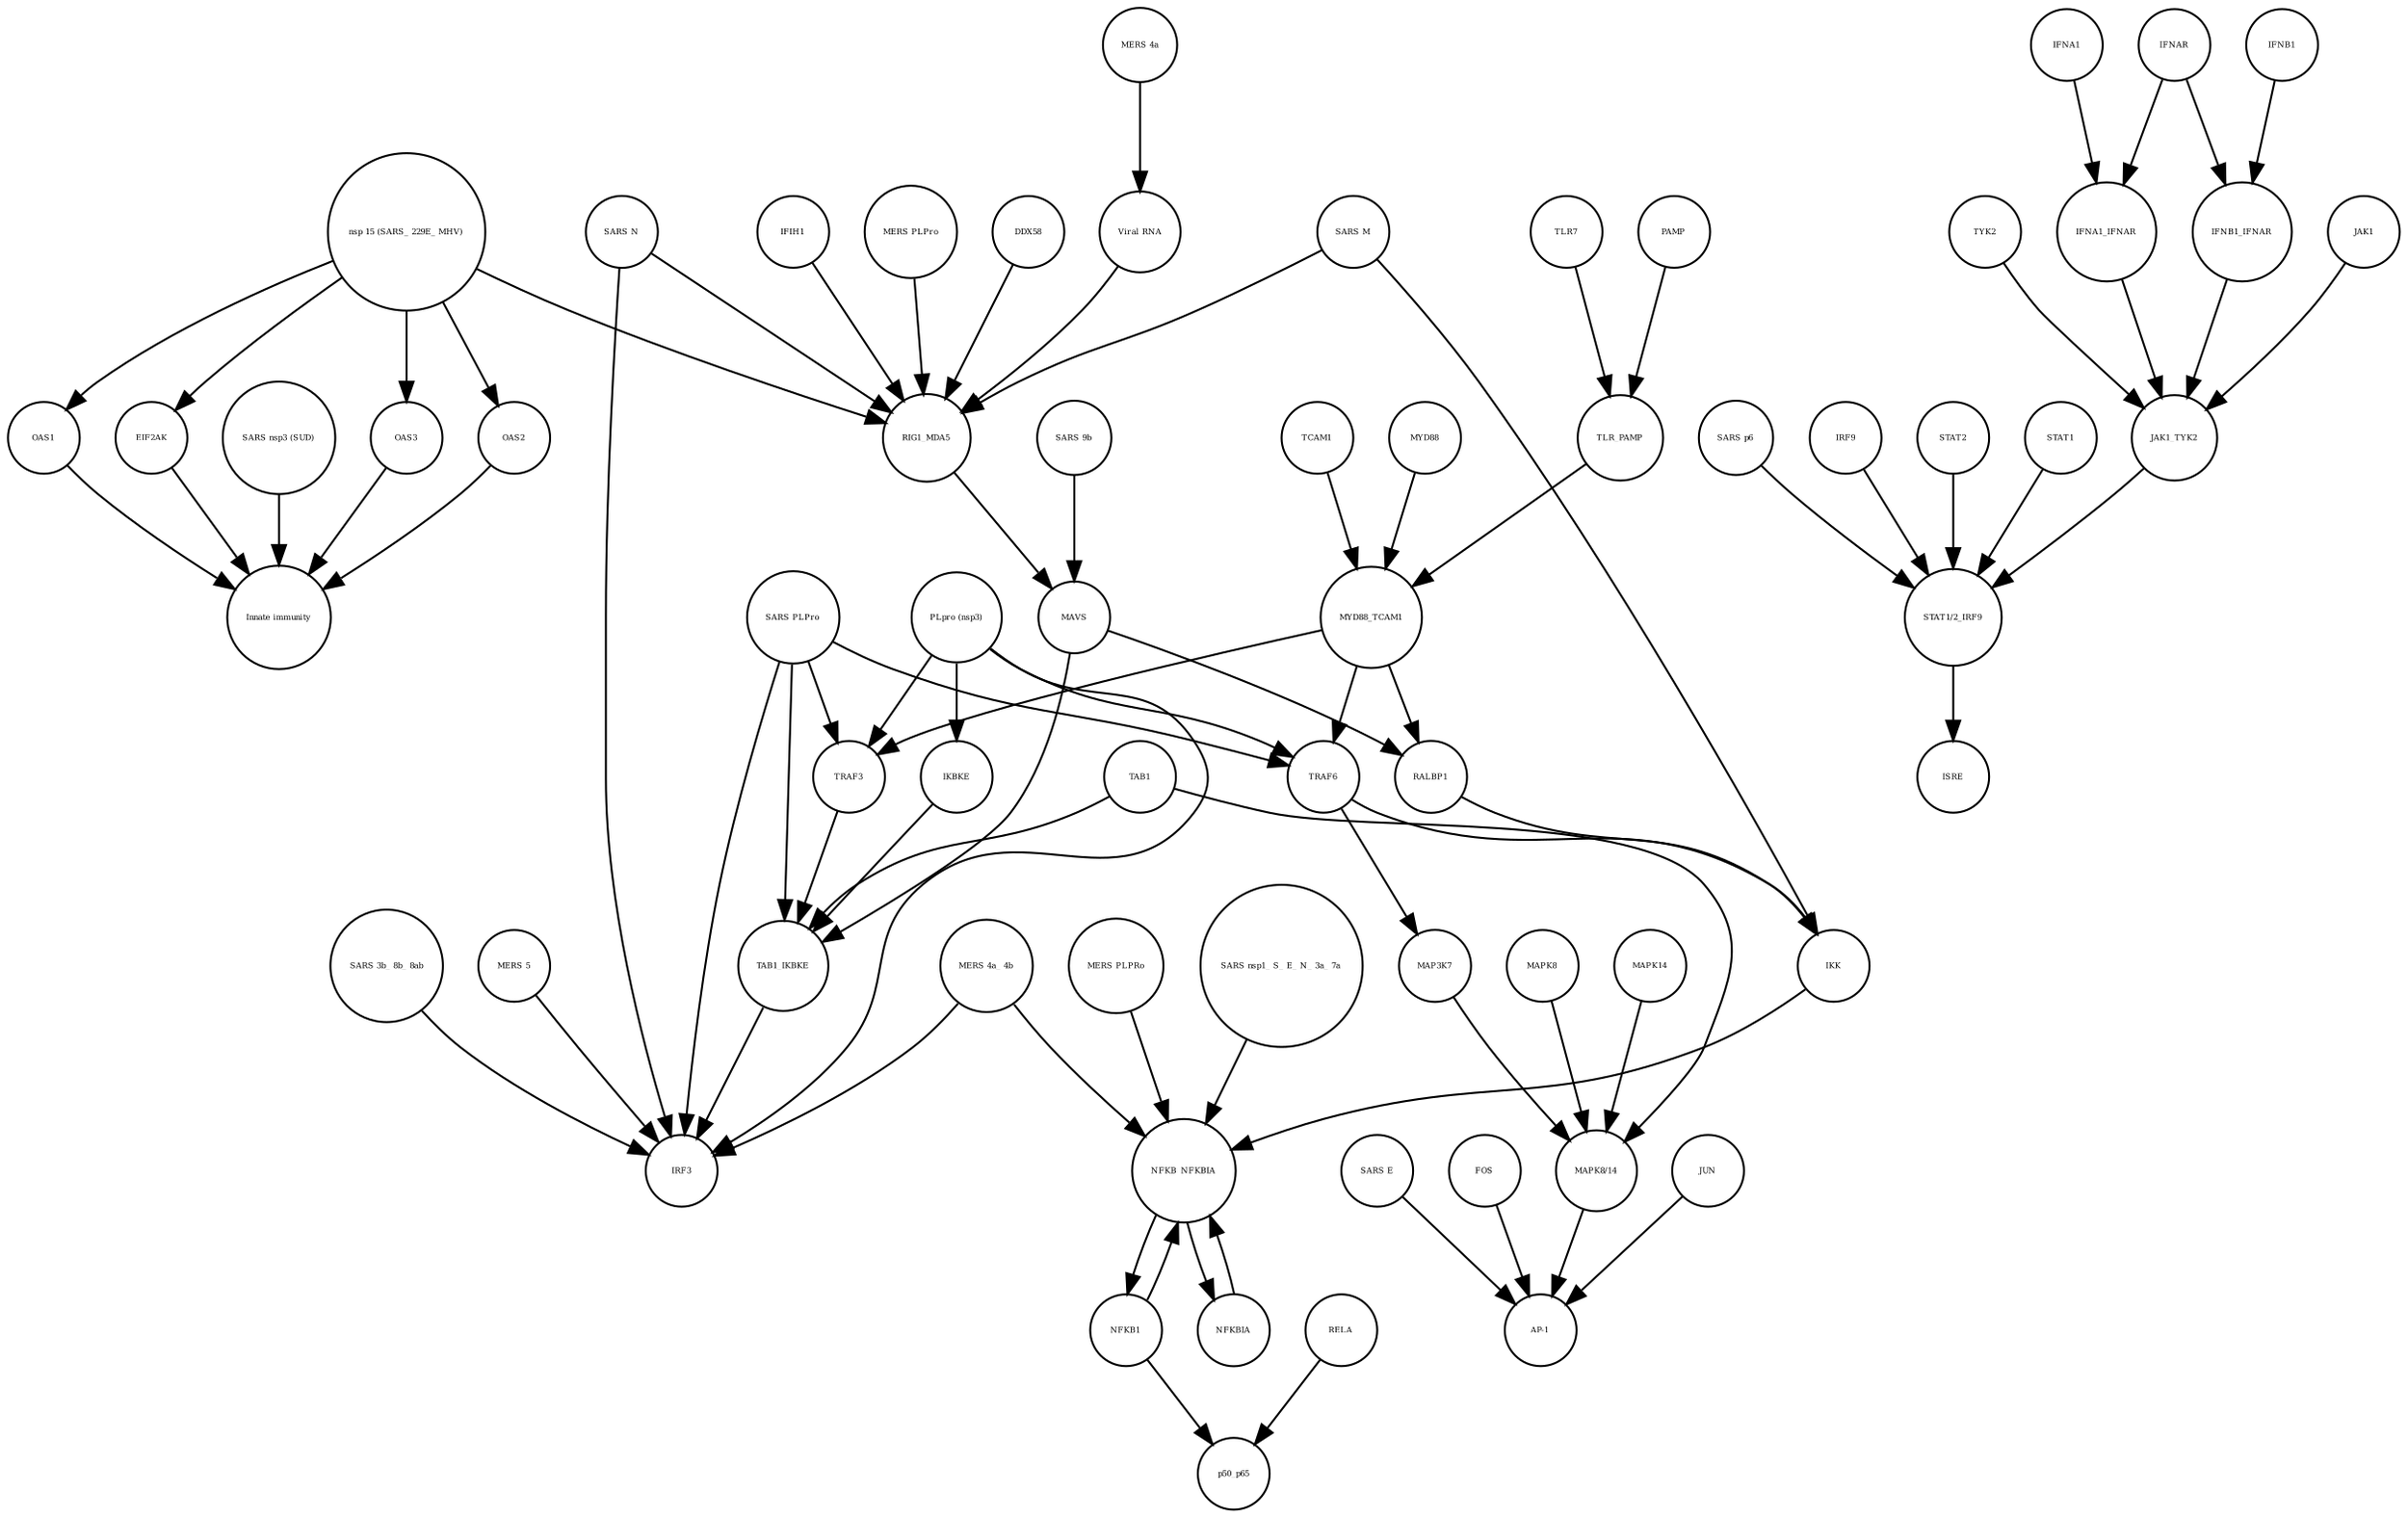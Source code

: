 strict digraph  {
OAS3 [annotation=urn_miriam_pubmed_31226023, bipartite=0, cls=macromolecule, fontsize=4, label=OAS3, shape=circle];
"Innate immunity" [annotation=urn_miriam_pubmed_31226023, bipartite=0, cls=phenotype, fontsize=4, label="Innate immunity", shape=circle];
OAS2 [annotation=urn_miriam_pubmed_31226023, bipartite=0, cls=macromolecule, fontsize=4, label=OAS2, shape=circle];
OAS1 [annotation=urn_miriam_pubmed_31226023, bipartite=0, cls=macromolecule, fontsize=4, label=OAS1, shape=circle];
EIF2AK [annotation=urn_miriam_pubmed_31226023, bipartite=0, cls=macromolecule, fontsize=4, label=EIF2AK, shape=circle];
"SARS nsp3 (SUD)" [annotation=urn_miriam_pubmed_31226023, bipartite=0, cls=macromolecule, fontsize=4, label="SARS nsp3 (SUD)", shape=circle];
TAB1 [annotation="", bipartite=0, cls=macromolecule, fontsize=4, label=TAB1, shape=circle];
JUN [annotation="", bipartite=0, cls=macromolecule, fontsize=4, label=JUN, shape=circle];
"STAT1/2_IRF9" [annotation=urn_miriam_pubmed_31226023, bipartite=0, cls=complex, fontsize=4, label="STAT1/2_IRF9", shape=circle];
TCAM1 [annotation="", bipartite=0, cls=macromolecule, fontsize=4, label=TCAM1, shape=circle];
MYD88 [annotation=urn_miriam_pubmed_31226023, bipartite=0, cls=macromolecule, fontsize=4, label=MYD88, shape=circle];
"Viral RNA" [annotation="", bipartite=0, cls="simple chemical", fontsize=4, label="Viral RNA", shape=circle];
MAP3K7 [annotation="", bipartite=0, cls=macromolecule, fontsize=4, label=MAP3K7, shape=circle];
PAMP [annotation="", bipartite=0, cls="simple chemical", fontsize=4, label=PAMP, shape=circle];
MAPK8 [annotation="", bipartite=0, cls=macromolecule, fontsize=4, label=MAPK8, shape=circle];
"SARS p6" [annotation=urn_miriam_pubmed_31226023, bipartite=0, cls=macromolecule, fontsize=4, label="SARS p6", shape=circle];
TRAF3 [annotation="", bipartite=0, cls=macromolecule, fontsize=4, label=TRAF3, shape=circle];
RALBP1 [annotation="", bipartite=0, cls=macromolecule, fontsize=4, label=RALBP1, shape=circle];
IRF3 [annotation="", bipartite=0, cls=macromolecule, fontsize=4, label=IRF3, shape=circle];
"SARS E" [annotation=urn_miriam_pubmed_31226023, bipartite=0, cls=macromolecule, fontsize=4, label="SARS E", shape=circle];
MAVS [annotation="", bipartite=0, cls=macromolecule, fontsize=4, label=MAVS, shape=circle];
FOS [annotation="", bipartite=0, cls=macromolecule, fontsize=4, label=FOS, shape=circle];
"MERS 5" [annotation="", bipartite=0, cls=macromolecule, fontsize=4, label="MERS 5", shape=circle];
"AP-1" [annotation="", bipartite=0, cls=complex, fontsize=4, label="AP-1", shape=circle];
IKK [annotation="", bipartite=0, cls=complex, fontsize=4, label=IKK, shape=circle];
p50_p65 [annotation="", bipartite=0, cls=complex, fontsize=4, label=p50_p65, shape=circle];
TYK2 [annotation=urn_miriam_pubmed_31226023, bipartite=0, cls=macromolecule, fontsize=4, label=TYK2, shape=circle];
"SARS N" [annotation="", bipartite=0, cls=macromolecule, fontsize=4, label="SARS N", shape=circle];
IFIH1 [annotation="", bipartite=0, cls=macromolecule, fontsize=4, label=IFIH1, shape=circle];
"nsp 15 (SARS_ 229E_ MHV)" [annotation=urn_miriam_pubmed_31226023, bipartite=0, cls=macromolecule, fontsize=4, label="nsp 15 (SARS_ 229E_ MHV)", shape=circle];
"SARS PLPro" [annotation=urn_miriam_pubmed_31226023, bipartite=0, cls=macromolecule, fontsize=4, label="SARS PLPro", shape=circle];
TLR7 [annotation="", bipartite=0, cls=macromolecule, fontsize=4, label=TLR7, shape=circle];
IFNA1 [annotation="urn_miriam_pubmed_17911435|urn_miriam_pubmed_24362405", bipartite=0, cls=macromolecule, fontsize=4, label=IFNA1, shape=circle];
"SARS M" [annotation=urn_miriam_pubmed_31226023, bipartite=0, cls=macromolecule, fontsize=4, label="SARS M", shape=circle];
"MAPK8/14" [annotation="", bipartite=0, cls=complex, fontsize=4, label="MAPK8/14", shape=circle];
TAB1_IKBKE [annotation="", bipartite=0, cls=complex, fontsize=4, label=TAB1_IKBKE, shape=circle];
RELA [annotation="", bipartite=0, cls=macromolecule, fontsize=4, label=RELA, shape=circle];
NFKB_NFKBIA [annotation="", bipartite=0, cls=complex, fontsize=4, label=NFKB_NFKBIA, shape=circle];
IRF9 [annotation=urn_miriam_pubmed_31226023, bipartite=0, cls=macromolecule, fontsize=4, label=IRF9, shape=circle];
"SARS 3b_ 8b_ 8ab" [annotation=urn_miriam_pubmed_31226023, bipartite=0, cls=macromolecule, fontsize=4, label="SARS 3b_ 8b_ 8ab", shape=circle];
STAT2 [annotation=urn_miriam_pubmed_31226023, bipartite=0, cls=macromolecule, fontsize=4, label=STAT2, shape=circle];
MYD88_TCAM1 [annotation="", bipartite=0, cls=complex, fontsize=4, label=MYD88_TCAM1, shape=circle];
"PLpro (nsp3)" [annotation="", bipartite=0, cls=macromolecule, fontsize=4, label="PLpro (nsp3)", shape=circle];
"SARS 9b" [annotation=urn_miriam_pubmed_31226023, bipartite=0, cls=macromolecule, fontsize=4, label="SARS 9b", shape=circle];
"MERS 4a" [annotation="", bipartite=0, cls=macromolecule, fontsize=4, label="MERS 4a", shape=circle];
"MERS 4a_ 4b" [annotation="", bipartite=0, cls=macromolecule, fontsize=4, label="MERS 4a_ 4b", shape=circle];
IFNB1 [annotation=urn_miriam_pubmed_24362405, bipartite=0, cls=macromolecule, fontsize=4, label=IFNB1, shape=circle];
IFNA1_IFNAR [annotation=urn_miriam_pubmed_31226023, bipartite=0, cls=complex, fontsize=4, label=IFNA1_IFNAR, shape=circle];
IKBKE [annotation="", bipartite=0, cls=macromolecule, fontsize=4, label=IKBKE, shape=circle];
"MERS PLPRo" [annotation="", bipartite=0, cls=macromolecule, fontsize=4, label="MERS PLPRo", shape=circle];
NFKB1 [annotation="", bipartite=0, cls=macromolecule, fontsize=4, label=NFKB1, shape=circle];
TLR_PAMP [annotation="", bipartite=0, cls=complex, fontsize=4, label=TLR_PAMP, shape=circle];
JAK1 [annotation=urn_miriam_pubmed_31226023, bipartite=0, cls=macromolecule, fontsize=4, label=JAK1, shape=circle];
"MERS PLPro" [annotation="", bipartite=0, cls=macromolecule, fontsize=4, label="MERS PLPro", shape=circle];
"SARS nsp1_ S_ E_ N_ 3a_ 7a" [annotation=urn_miriam_pubmed_31226023, bipartite=0, cls=macromolecule, fontsize=4, label="SARS nsp1_ S_ E_ N_ 3a_ 7a", shape=circle];
STAT1 [annotation=urn_miriam_pubmed_31226023, bipartite=0, cls=macromolecule, fontsize=4, label=STAT1, shape=circle];
DDX58 [annotation="", bipartite=0, cls=macromolecule, fontsize=4, label=DDX58, shape=circle];
JAK1_TYK2 [annotation=urn_miriam_pubmed_31226023, bipartite=0, cls=complex, fontsize=4, label=JAK1_TYK2, shape=circle];
NFKBIA [annotation="", bipartite=0, cls=macromolecule, fontsize=4, label=NFKBIA, shape=circle];
ISRE [annotation=urn_miriam_pubmed_31226023, bipartite=0, cls=complex, fontsize=4, label=ISRE, shape=circle];
IFNB1_IFNAR [annotation=urn_miriam_pubmed_31226023, bipartite=0, cls=complex, fontsize=4, label=IFNB1_IFNAR, shape=circle];
IFNAR [annotation=urn_miriam_pubmed_31226023, bipartite=0, cls=complex, fontsize=4, label=IFNAR, shape=circle];
RIG1_MDA5 [annotation="", bipartite=0, cls=complex, fontsize=4, label=RIG1_MDA5, shape=circle];
TRAF6 [annotation="", bipartite=0, cls=macromolecule, fontsize=4, label=TRAF6, shape=circle];
MAPK14 [annotation="", bipartite=0, cls=macromolecule, fontsize=4, label=MAPK14, shape=circle];
OAS3 -> "Innate immunity"  [annotation="", interaction_type=stimulation];
OAS2 -> "Innate immunity"  [annotation="", interaction_type=stimulation];
OAS1 -> "Innate immunity"  [annotation="", interaction_type=stimulation];
EIF2AK -> "Innate immunity"  [annotation="", interaction_type=stimulation];
"SARS nsp3 (SUD)" -> "Innate immunity"  [annotation="", interaction_type=inhibition];
TAB1 -> "MAPK8/14"  [annotation="", interaction_type=catalysis];
TAB1 -> TAB1_IKBKE  [annotation="", interaction_type=production];
JUN -> "AP-1"  [annotation="", interaction_type=production];
"STAT1/2_IRF9" -> ISRE  [annotation="", interaction_type=production];
TCAM1 -> MYD88_TCAM1  [annotation="", interaction_type=production];
MYD88 -> MYD88_TCAM1  [annotation="", interaction_type=production];
"Viral RNA" -> RIG1_MDA5  [annotation="", interaction_type=catalysis];
MAP3K7 -> "MAPK8/14"  [annotation="", interaction_type=catalysis];
PAMP -> TLR_PAMP  [annotation="", interaction_type=production];
MAPK8 -> "MAPK8/14"  [annotation="", interaction_type=production];
"SARS p6" -> "STAT1/2_IRF9"  [annotation=urn_miriam_pubmed_31226023, interaction_type=inhibition];
TRAF3 -> TAB1_IKBKE  [annotation="", interaction_type=catalysis];
RALBP1 -> IKK  [annotation="", interaction_type=catalysis];
"SARS E" -> "AP-1"  [annotation="", interaction_type=catalysis];
MAVS -> RALBP1  [annotation="", interaction_type=catalysis];
MAVS -> TAB1_IKBKE  [annotation="", interaction_type=catalysis];
FOS -> "AP-1"  [annotation="", interaction_type=production];
"MERS 5" -> IRF3  [annotation="", interaction_type=inhibition];
IKK -> NFKB_NFKBIA  [annotation="", interaction_type=inhibition];
TYK2 -> JAK1_TYK2  [annotation="", interaction_type=production];
"SARS N" -> RIG1_MDA5  [annotation="", interaction_type=inhibition];
"SARS N" -> IRF3  [annotation="", interaction_type=inhibition];
IFIH1 -> RIG1_MDA5  [annotation="", interaction_type=production];
"nsp 15 (SARS_ 229E_ MHV)" -> EIF2AK  [annotation="", interaction_type=inhibition];
"nsp 15 (SARS_ 229E_ MHV)" -> OAS3  [annotation="", interaction_type=inhibition];
"nsp 15 (SARS_ 229E_ MHV)" -> OAS2  [annotation="", interaction_type=inhibition];
"nsp 15 (SARS_ 229E_ MHV)" -> OAS1  [annotation="", interaction_type=inhibition];
"nsp 15 (SARS_ 229E_ MHV)" -> RIG1_MDA5  [annotation="", interaction_type=inhibition];
"SARS PLPro" -> TRAF3  [annotation="", interaction_type=inhibition];
"SARS PLPro" -> IRF3  [annotation="", interaction_type=inhibition];
"SARS PLPro" -> TRAF6  [annotation=urn_miriam_pubmed_31226023, interaction_type=inhibition];
"SARS PLPro" -> TAB1_IKBKE  [annotation="", interaction_type=inhibition];
TLR7 -> TLR_PAMP  [annotation="", interaction_type=production];
IFNA1 -> IFNA1_IFNAR  [annotation="", interaction_type=production];
"SARS M" -> IKK  [annotation="", interaction_type=inhibition];
"SARS M" -> RIG1_MDA5  [annotation="", interaction_type=inhibition];
"MAPK8/14" -> "AP-1"  [annotation="", interaction_type=catalysis];
TAB1_IKBKE -> IRF3  [annotation="", interaction_type=catalysis];
RELA -> p50_p65  [annotation="", interaction_type=production];
NFKB_NFKBIA -> NFKBIA  [annotation="", interaction_type=production];
NFKB_NFKBIA -> NFKB1  [annotation="", interaction_type=production];
IRF9 -> "STAT1/2_IRF9"  [annotation="", interaction_type=production];
"SARS 3b_ 8b_ 8ab" -> IRF3  [annotation="", interaction_type=inhibition];
STAT2 -> "STAT1/2_IRF9"  [annotation="", interaction_type=production];
MYD88_TCAM1 -> TRAF3  [annotation="", interaction_type=catalysis];
MYD88_TCAM1 -> TRAF6  [annotation=urn_miriam_pubmed_31226023, interaction_type=catalysis];
MYD88_TCAM1 -> RALBP1  [annotation="", interaction_type=catalysis];
"PLpro (nsp3)" -> TRAF3  [annotation="", interaction_type=inhibition];
"PLpro (nsp3)" -> IKBKE  [annotation="", interaction_type=inhibition];
"PLpro (nsp3)" -> TRAF6  [annotation=urn_miriam_pubmed_31226023, interaction_type=inhibition];
"PLpro (nsp3)" -> IRF3  [annotation="", interaction_type=inhibition];
"SARS 9b" -> MAVS  [annotation="", interaction_type=inhibition];
"MERS 4a" -> "Viral RNA"  [annotation="", interaction_type=inhibition];
"MERS 4a_ 4b" -> IRF3  [annotation="", interaction_type=inhibition];
"MERS 4a_ 4b" -> NFKB_NFKBIA  [annotation="", interaction_type=inhibition];
IFNB1 -> IFNB1_IFNAR  [annotation="", interaction_type=production];
IFNA1_IFNAR -> JAK1_TYK2  [annotation=urn_miriam_pubmed_31226023, interaction_type=catalysis];
IKBKE -> TAB1_IKBKE  [annotation="", interaction_type=production];
"MERS PLPRo" -> NFKB_NFKBIA  [annotation="", interaction_type=inhibition];
NFKB1 -> p50_p65  [annotation="", interaction_type=production];
NFKB1 -> NFKB_NFKBIA  [annotation="", interaction_type=production];
TLR_PAMP -> MYD88_TCAM1  [annotation="", interaction_type=catalysis];
JAK1 -> JAK1_TYK2  [annotation="", interaction_type=production];
"MERS PLPro" -> RIG1_MDA5  [annotation="", interaction_type=inhibition];
"SARS nsp1_ S_ E_ N_ 3a_ 7a" -> NFKB_NFKBIA  [annotation="", interaction_type=catalysis];
STAT1 -> "STAT1/2_IRF9"  [annotation="", interaction_type=production];
DDX58 -> RIG1_MDA5  [annotation="", interaction_type=production];
JAK1_TYK2 -> "STAT1/2_IRF9"  [annotation=urn_miriam_pubmed_31226023, interaction_type=catalysis];
NFKBIA -> NFKB_NFKBIA  [annotation="", interaction_type=production];
IFNB1_IFNAR -> JAK1_TYK2  [annotation=urn_miriam_pubmed_31226023, interaction_type=catalysis];
IFNAR -> IFNB1_IFNAR  [annotation="", interaction_type=production];
IFNAR -> IFNA1_IFNAR  [annotation="", interaction_type=production];
RIG1_MDA5 -> MAVS  [annotation="", interaction_type=catalysis];
TRAF6 -> MAP3K7  [annotation="", interaction_type=catalysis];
TRAF6 -> IKK  [annotation="", interaction_type=catalysis];
MAPK14 -> "MAPK8/14"  [annotation="", interaction_type=production];
}

